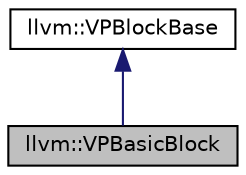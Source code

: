 digraph "llvm::VPBasicBlock"
{
 // LATEX_PDF_SIZE
  bgcolor="transparent";
  edge [fontname="Helvetica",fontsize="10",labelfontname="Helvetica",labelfontsize="10"];
  node [fontname="Helvetica",fontsize="10",shape=record];
  Node1 [label="llvm::VPBasicBlock",height=0.2,width=0.4,color="black", fillcolor="grey75", style="filled", fontcolor="black",tooltip="VPBasicBlock serves as the leaf of the Hierarchical Control-Flow Graph."];
  Node2 -> Node1 [dir="back",color="midnightblue",fontsize="10",style="solid",fontname="Helvetica"];
  Node2 [label="llvm::VPBlockBase",height=0.2,width=0.4,color="black",URL="$classllvm_1_1VPBlockBase.html",tooltip="VPBlockBase is the building block of the Hierarchical Control-Flow Graph."];
}
